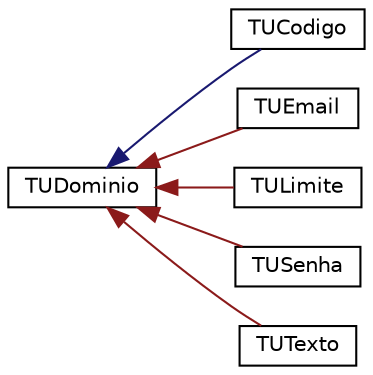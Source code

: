 digraph "Representação gráfica da hiearquia da classe"
{
 // LATEX_PDF_SIZE
  edge [fontname="Helvetica",fontsize="10",labelfontname="Helvetica",labelfontsize="10"];
  node [fontname="Helvetica",fontsize="10",shape=record];
  rankdir="LR";
  Node0 [label="TUDominio",height=0.2,width=0.4,color="black", fillcolor="white", style="filled",URL="$classTUDominio.html",tooltip=" "];
  Node0 -> Node1 [dir="back",color="midnightblue",fontsize="10",style="solid",fontname="Helvetica"];
  Node1 [label="TUCodigo",height=0.2,width=0.4,color="black", fillcolor="white", style="filled",URL="$classTUCodigo.html",tooltip=" "];
  Node0 -> Node2 [dir="back",color="firebrick4",fontsize="10",style="solid",fontname="Helvetica"];
  Node2 [label="TUEmail",height=0.2,width=0.4,color="black", fillcolor="white", style="filled",URL="$classTUEmail.html",tooltip=" "];
  Node0 -> Node3 [dir="back",color="firebrick4",fontsize="10",style="solid",fontname="Helvetica"];
  Node3 [label="TULimite",height=0.2,width=0.4,color="black", fillcolor="white", style="filled",URL="$classTULimite.html",tooltip=" "];
  Node0 -> Node4 [dir="back",color="firebrick4",fontsize="10",style="solid",fontname="Helvetica"];
  Node4 [label="TUSenha",height=0.2,width=0.4,color="black", fillcolor="white", style="filled",URL="$classTUSenha.html",tooltip=" "];
  Node0 -> Node5 [dir="back",color="firebrick4",fontsize="10",style="solid",fontname="Helvetica"];
  Node5 [label="TUTexto",height=0.2,width=0.4,color="black", fillcolor="white", style="filled",URL="$classTUTexto.html",tooltip=" "];
}
